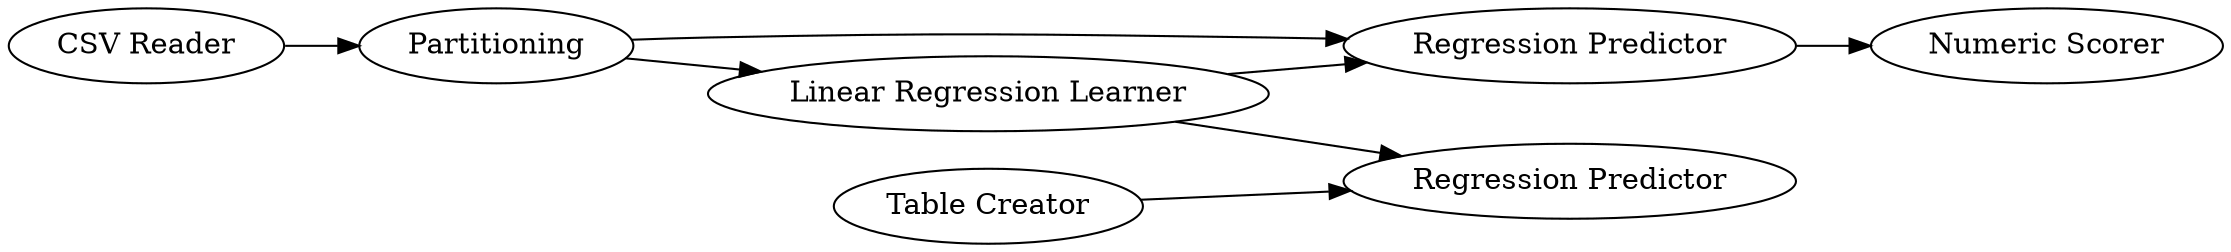 digraph {
	1 [label="CSV Reader"]
	2 [label=Partitioning]
	3 [label="Linear Regression Learner"]
	4 [label="Regression Predictor"]
	5 [label="Numeric Scorer"]
	6 [label="Regression Predictor"]
	7 [label="Table Creator"]
	1 -> 2
	2 -> 3
	2 -> 4
	3 -> 6
	3 -> 4
	4 -> 5
	7 -> 6
	rankdir=LR
}

